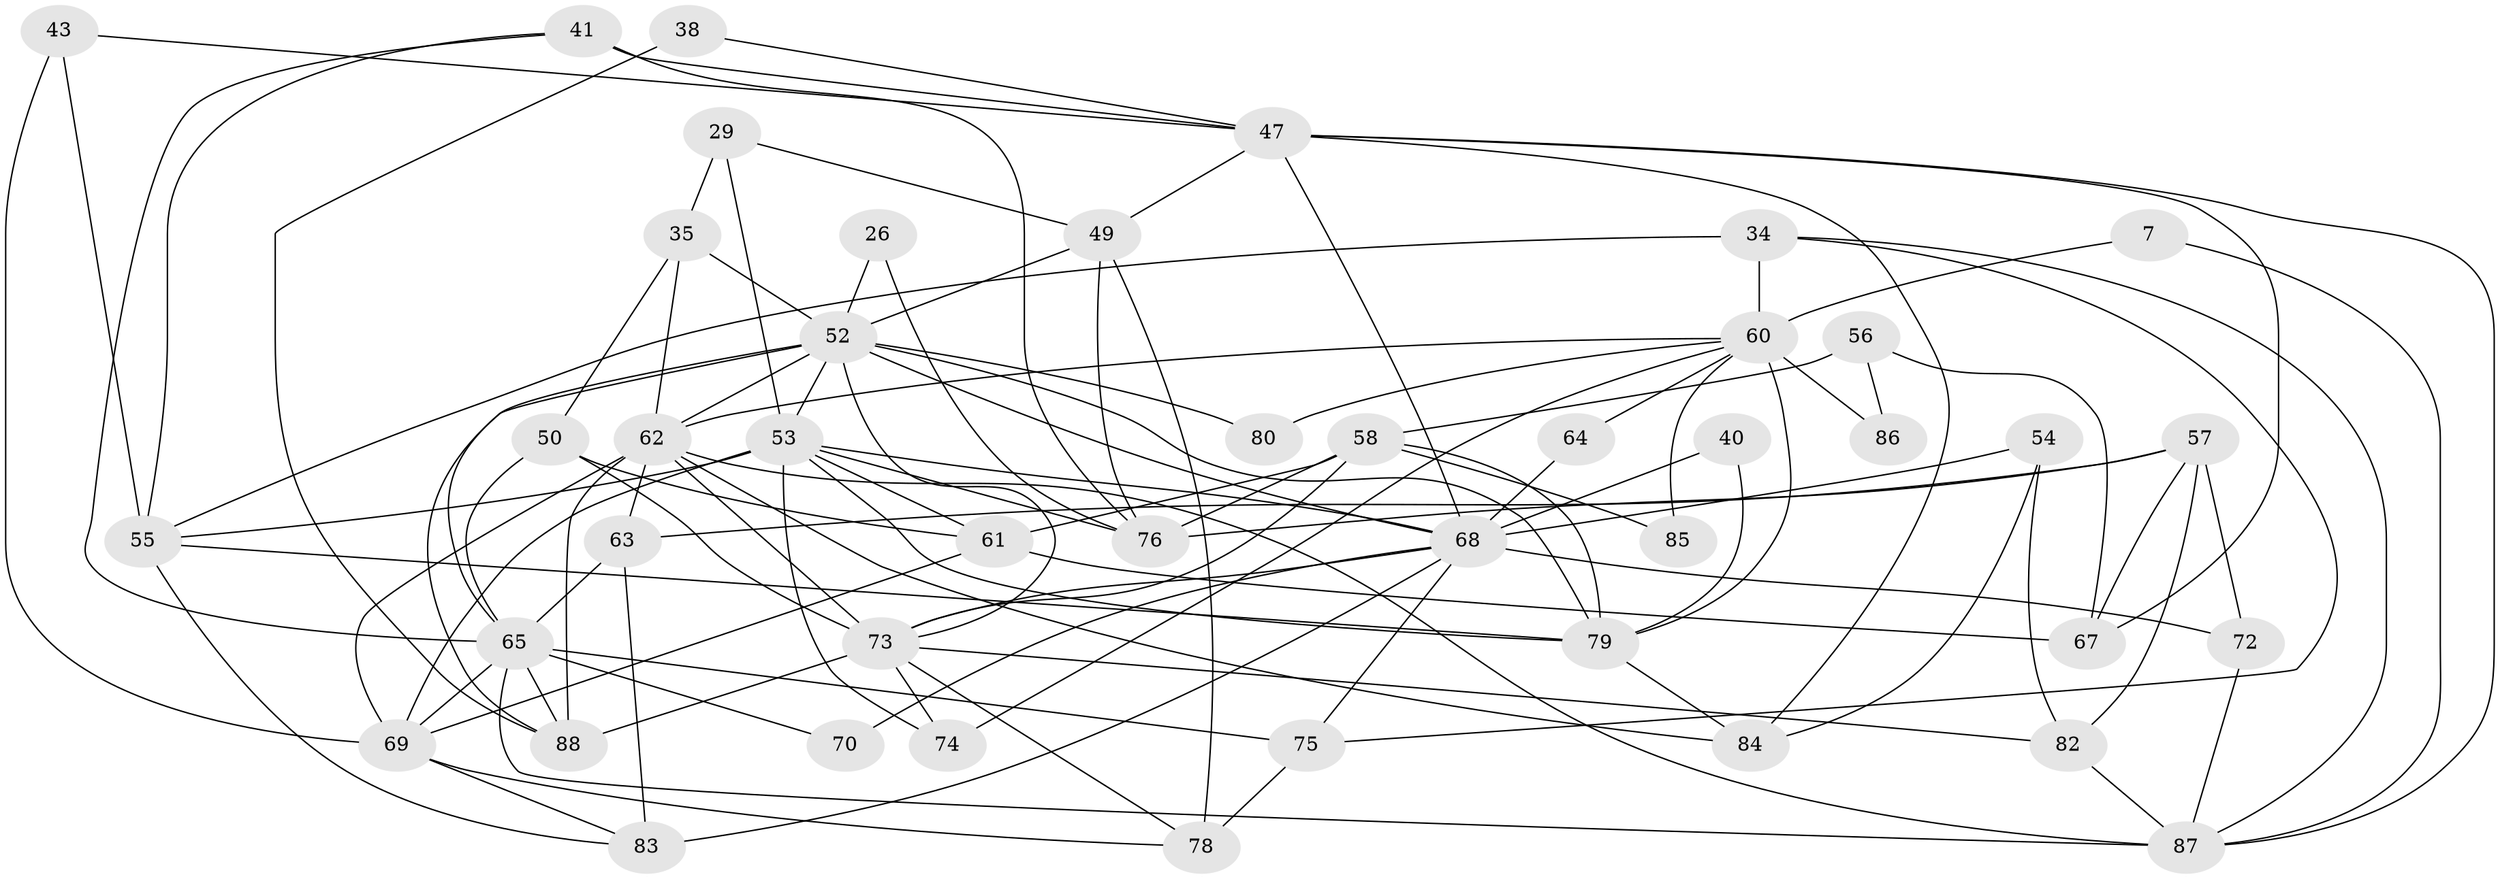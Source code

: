 // original degree distribution, {5: 0.1590909090909091, 4: 0.3181818181818182, 3: 0.25, 2: 0.13636363636363635, 8: 0.022727272727272728, 6: 0.06818181818181818, 7: 0.045454545454545456}
// Generated by graph-tools (version 1.1) at 2025/50/03/09/25 04:50:28]
// undirected, 44 vertices, 107 edges
graph export_dot {
graph [start="1"]
  node [color=gray90,style=filled];
  7;
  26;
  29;
  34 [super="+24"];
  35 [super="+10"];
  38;
  40;
  41;
  43 [super="+31"];
  47 [super="+16"];
  49 [super="+39"];
  50;
  52 [super="+44+14+36"];
  53 [super="+48"];
  54;
  55 [super="+45"];
  56;
  57 [super="+4"];
  58 [super="+19+32"];
  60 [super="+51"];
  61 [super="+23"];
  62 [super="+22+13+30"];
  63;
  64;
  65 [super="+2+12"];
  67;
  68 [super="+28+37"];
  69 [super="+66"];
  70;
  72;
  73 [super="+46+42"];
  74;
  75;
  76;
  78;
  79 [super="+77+59"];
  80;
  82 [super="+18"];
  83 [super="+81"];
  84;
  85;
  86;
  87 [super="+17"];
  88 [super="+71"];
  7 -- 87;
  7 -- 60;
  26 -- 76;
  26 -- 52;
  29 -- 35 [weight=2];
  29 -- 53;
  29 -- 49;
  34 -- 60 [weight=3];
  34 -- 75;
  34 -- 55;
  34 -- 87;
  35 -- 52 [weight=2];
  35 -- 50;
  35 -- 62;
  38 -- 88;
  38 -- 47;
  40 -- 79;
  40 -- 68;
  41 -- 76;
  41 -- 55;
  41 -- 65;
  41 -- 47;
  43 -- 47;
  43 -- 69;
  43 -- 55;
  47 -- 87;
  47 -- 49;
  47 -- 84;
  47 -- 67;
  47 -- 68;
  49 -- 52;
  49 -- 78;
  49 -- 76;
  50 -- 65;
  50 -- 61;
  50 -- 73;
  52 -- 62;
  52 -- 80;
  52 -- 79 [weight=2];
  52 -- 65;
  52 -- 53;
  52 -- 88 [weight=3];
  52 -- 68;
  52 -- 73;
  53 -- 76 [weight=2];
  53 -- 68 [weight=2];
  53 -- 69;
  53 -- 74;
  53 -- 79;
  53 -- 61;
  53 -- 55;
  54 -- 84;
  54 -- 82;
  54 -- 68;
  55 -- 79 [weight=2];
  55 -- 83 [weight=2];
  56 -- 58;
  56 -- 67;
  56 -- 86;
  57 -- 72;
  57 -- 76;
  57 -- 67;
  57 -- 63;
  57 -- 82;
  58 -- 85;
  58 -- 76 [weight=2];
  58 -- 61;
  58 -- 79;
  58 -- 73 [weight=2];
  60 -- 74;
  60 -- 85;
  60 -- 86;
  60 -- 64;
  60 -- 79 [weight=3];
  60 -- 80;
  60 -- 62;
  61 -- 67 [weight=2];
  61 -- 69 [weight=2];
  62 -- 69 [weight=3];
  62 -- 88;
  62 -- 73;
  62 -- 84;
  62 -- 87;
  62 -- 63;
  63 -- 83;
  63 -- 65;
  64 -- 68;
  65 -- 69;
  65 -- 87 [weight=2];
  65 -- 70;
  65 -- 88;
  65 -- 75;
  68 -- 75;
  68 -- 83 [weight=3];
  68 -- 72;
  68 -- 70 [weight=2];
  68 -- 73;
  69 -- 83;
  69 -- 78;
  72 -- 87;
  73 -- 82;
  73 -- 88 [weight=2];
  73 -- 74;
  73 -- 78;
  75 -- 78;
  79 -- 84;
  82 -- 87;
}
